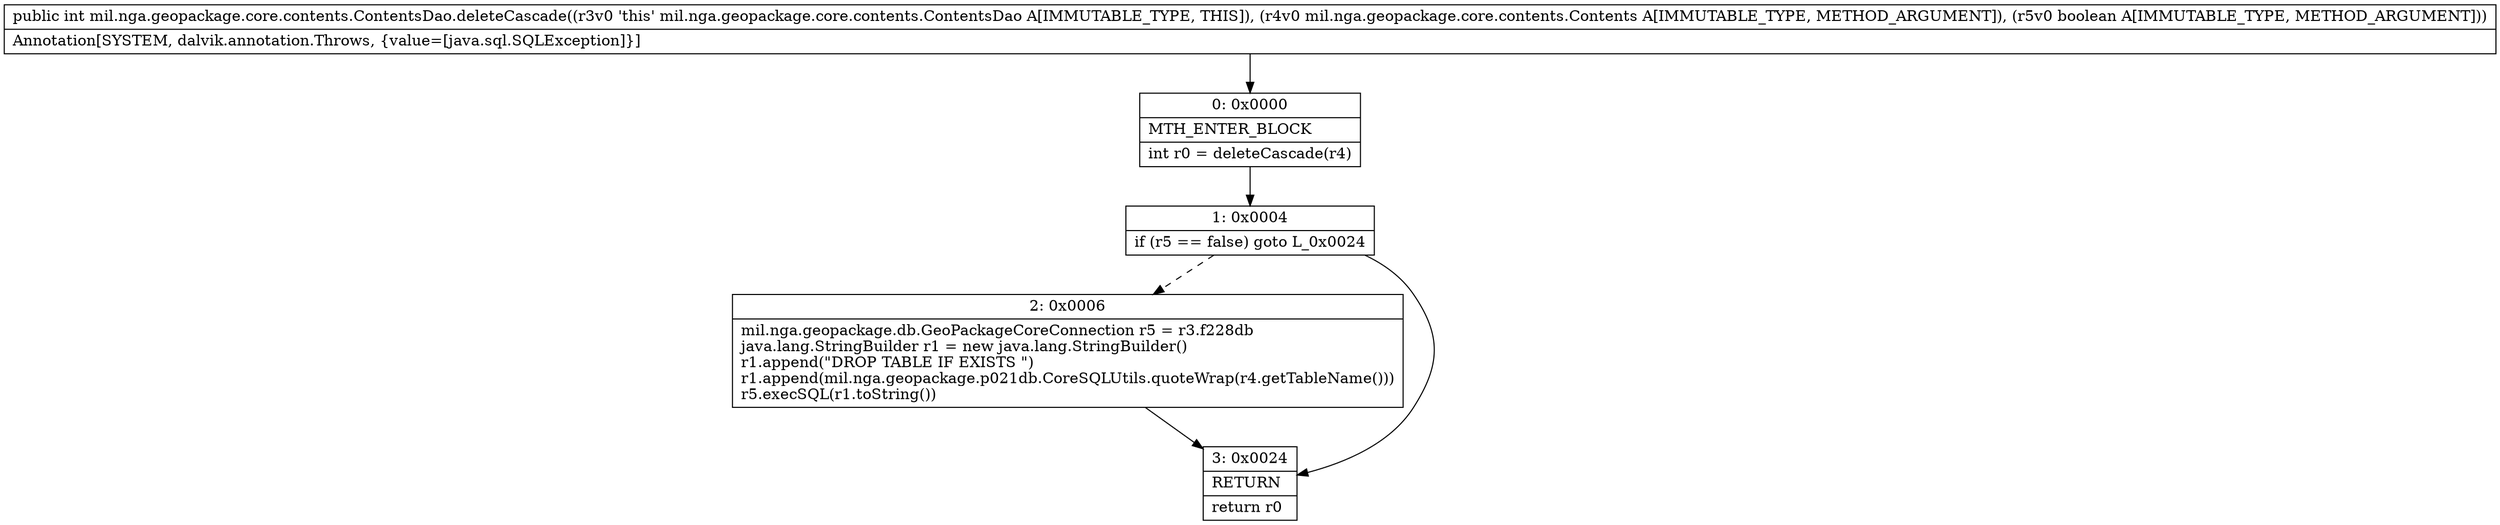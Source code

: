 digraph "CFG formil.nga.geopackage.core.contents.ContentsDao.deleteCascade(Lmil\/nga\/geopackage\/core\/contents\/Contents;Z)I" {
Node_0 [shape=record,label="{0\:\ 0x0000|MTH_ENTER_BLOCK\l|int r0 = deleteCascade(r4)\l}"];
Node_1 [shape=record,label="{1\:\ 0x0004|if (r5 == false) goto L_0x0024\l}"];
Node_2 [shape=record,label="{2\:\ 0x0006|mil.nga.geopackage.db.GeoPackageCoreConnection r5 = r3.f228db\ljava.lang.StringBuilder r1 = new java.lang.StringBuilder()\lr1.append(\"DROP TABLE IF EXISTS \")\lr1.append(mil.nga.geopackage.p021db.CoreSQLUtils.quoteWrap(r4.getTableName()))\lr5.execSQL(r1.toString())\l}"];
Node_3 [shape=record,label="{3\:\ 0x0024|RETURN\l|return r0\l}"];
MethodNode[shape=record,label="{public int mil.nga.geopackage.core.contents.ContentsDao.deleteCascade((r3v0 'this' mil.nga.geopackage.core.contents.ContentsDao A[IMMUTABLE_TYPE, THIS]), (r4v0 mil.nga.geopackage.core.contents.Contents A[IMMUTABLE_TYPE, METHOD_ARGUMENT]), (r5v0 boolean A[IMMUTABLE_TYPE, METHOD_ARGUMENT]))  | Annotation[SYSTEM, dalvik.annotation.Throws, \{value=[java.sql.SQLException]\}]\l}"];
MethodNode -> Node_0;
Node_0 -> Node_1;
Node_1 -> Node_2[style=dashed];
Node_1 -> Node_3;
Node_2 -> Node_3;
}

